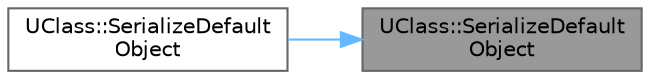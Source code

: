 digraph "UClass::SerializeDefaultObject"
{
 // INTERACTIVE_SVG=YES
 // LATEX_PDF_SIZE
  bgcolor="transparent";
  edge [fontname=Helvetica,fontsize=10,labelfontname=Helvetica,labelfontsize=10];
  node [fontname=Helvetica,fontsize=10,shape=box,height=0.2,width=0.4];
  rankdir="RL";
  Node1 [id="Node000001",label="UClass::SerializeDefault\lObject",height=0.2,width=0.4,color="gray40", fillcolor="grey60", style="filled", fontcolor="black",tooltip="serializes the passed in object as this class's default object using the given archive slot"];
  Node1 -> Node2 [id="edge1_Node000001_Node000002",dir="back",color="steelblue1",style="solid",tooltip=" "];
  Node2 [id="Node000002",label="UClass::SerializeDefault\lObject",height=0.2,width=0.4,color="grey40", fillcolor="white", style="filled",URL="$d4/d77/classUClass.html#a0e1cdcf13bb3be342b7b06089982a59c",tooltip="serializes the passed in object as this class's default object using the given archive"];
}
